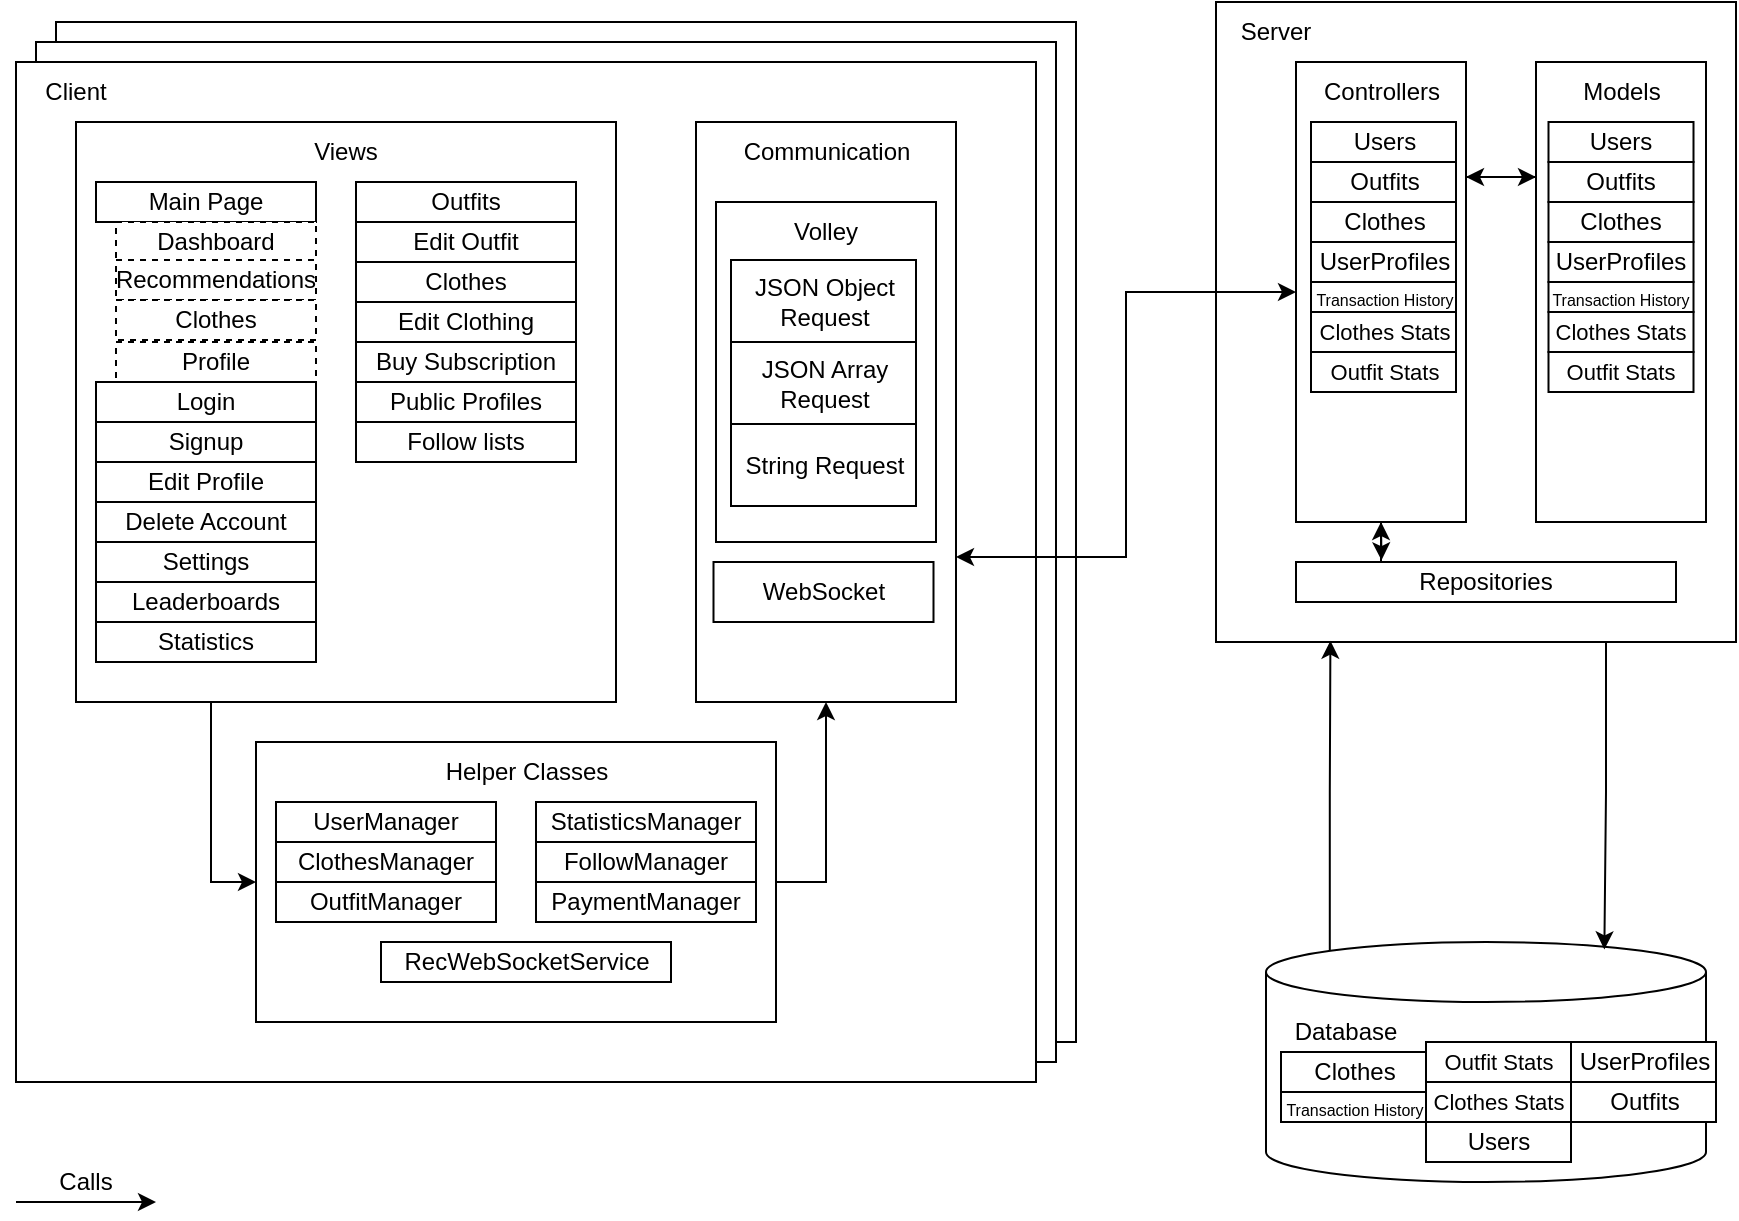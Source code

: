 <mxfile version="26.2.14">
  <diagram name="Page-1" id="nKjDvq5xuVxAptHNzgaq">
    <mxGraphModel dx="1427" dy="725" grid="0" gridSize="10" guides="1" tooltips="1" connect="1" arrows="1" fold="1" page="0" pageScale="1" pageWidth="850" pageHeight="1100" math="0" shadow="0">
      <root>
        <mxCell id="0" />
        <mxCell id="1" parent="0" />
        <mxCell id="E4FkRrAVaS_hufL7bvrO-2" value="" style="rounded=0;whiteSpace=wrap;html=1;" parent="1" vertex="1">
          <mxGeometry x="10" y="90" width="510" height="510" as="geometry" />
        </mxCell>
        <mxCell id="E4FkRrAVaS_hufL7bvrO-3" value="" style="rounded=0;whiteSpace=wrap;html=1;" parent="1" vertex="1">
          <mxGeometry y="100" width="510" height="510" as="geometry" />
        </mxCell>
        <mxCell id="E4FkRrAVaS_hufL7bvrO-4" value="" style="rounded=0;whiteSpace=wrap;html=1;" parent="1" vertex="1">
          <mxGeometry x="-10" y="110" width="510" height="510" as="geometry" />
        </mxCell>
        <mxCell id="E4FkRrAVaS_hufL7bvrO-5" value="" style="rounded=0;whiteSpace=wrap;html=1;" parent="1" vertex="1">
          <mxGeometry x="590" y="80" width="260" height="320" as="geometry" />
        </mxCell>
        <mxCell id="E4FkRrAVaS_hufL7bvrO-6" value="" style="shape=cylinder3;whiteSpace=wrap;html=1;boundedLbl=1;backgroundOutline=1;size=15;" parent="1" vertex="1">
          <mxGeometry x="615" y="550" width="220" height="120" as="geometry" />
        </mxCell>
        <mxCell id="E4FkRrAVaS_hufL7bvrO-7" value="&lt;div&gt;Database&lt;/div&gt;" style="text;strokeColor=none;align=center;fillColor=none;html=1;verticalAlign=middle;whiteSpace=wrap;rounded=0;" parent="1" vertex="1">
          <mxGeometry x="625" y="580" width="60" height="30" as="geometry" />
        </mxCell>
        <mxCell id="E4FkRrAVaS_hufL7bvrO-19" style="edgeStyle=orthogonalEdgeStyle;rounded=0;orthogonalLoop=1;jettySize=auto;html=1;exitX=0.25;exitY=0;exitDx=0;exitDy=0;entryX=0.5;entryY=1;entryDx=0;entryDy=0;" parent="1" source="E4FkRrAVaS_hufL7bvrO-12" target="E4FkRrAVaS_hufL7bvrO-15" edge="1">
          <mxGeometry relative="1" as="geometry" />
        </mxCell>
        <mxCell id="E4FkRrAVaS_hufL7bvrO-12" value="" style="rounded=0;whiteSpace=wrap;html=1;" parent="1" vertex="1">
          <mxGeometry x="630" y="360" width="190" height="20" as="geometry" />
        </mxCell>
        <mxCell id="E4FkRrAVaS_hufL7bvrO-13" value="Repositories" style="text;strokeColor=none;align=center;fillColor=none;html=1;verticalAlign=middle;whiteSpace=wrap;rounded=0;" parent="1" vertex="1">
          <mxGeometry x="695" y="355" width="60" height="30" as="geometry" />
        </mxCell>
        <mxCell id="E4FkRrAVaS_hufL7bvrO-42" style="edgeStyle=orthogonalEdgeStyle;rounded=0;orthogonalLoop=1;jettySize=auto;html=1;exitX=0;exitY=0.25;exitDx=0;exitDy=0;entryX=1;entryY=0.25;entryDx=0;entryDy=0;" parent="1" source="E4FkRrAVaS_hufL7bvrO-14" target="E4FkRrAVaS_hufL7bvrO-15" edge="1">
          <mxGeometry relative="1" as="geometry" />
        </mxCell>
        <mxCell id="E4FkRrAVaS_hufL7bvrO-14" value="" style="rounded=0;whiteSpace=wrap;html=1;" parent="1" vertex="1">
          <mxGeometry x="750" y="110" width="85" height="230" as="geometry" />
        </mxCell>
        <mxCell id="E4FkRrAVaS_hufL7bvrO-41" style="edgeStyle=orthogonalEdgeStyle;rounded=0;orthogonalLoop=1;jettySize=auto;html=1;exitX=1;exitY=0.25;exitDx=0;exitDy=0;entryX=0;entryY=0.25;entryDx=0;entryDy=0;" parent="1" source="E4FkRrAVaS_hufL7bvrO-15" target="E4FkRrAVaS_hufL7bvrO-14" edge="1">
          <mxGeometry relative="1" as="geometry" />
        </mxCell>
        <mxCell id="E4FkRrAVaS_hufL7bvrO-15" value="" style="rounded=0;whiteSpace=wrap;html=1;" parent="1" vertex="1">
          <mxGeometry x="630" y="110" width="85" height="230" as="geometry" />
        </mxCell>
        <mxCell id="E4FkRrAVaS_hufL7bvrO-16" value="Controllers" style="text;strokeColor=none;align=center;fillColor=none;html=1;verticalAlign=middle;whiteSpace=wrap;rounded=0;" parent="1" vertex="1">
          <mxGeometry x="642.5" y="110" width="60" height="30" as="geometry" />
        </mxCell>
        <mxCell id="E4FkRrAVaS_hufL7bvrO-18" value="Models" style="text;strokeColor=none;align=center;fillColor=none;html=1;verticalAlign=middle;whiteSpace=wrap;rounded=0;" parent="1" vertex="1">
          <mxGeometry x="762.5" y="110" width="60" height="30" as="geometry" />
        </mxCell>
        <mxCell id="E4FkRrAVaS_hufL7bvrO-20" style="edgeStyle=orthogonalEdgeStyle;rounded=0;orthogonalLoop=1;jettySize=auto;html=1;exitX=0.5;exitY=1;exitDx=0;exitDy=0;entryX=0.225;entryY=-0.044;entryDx=0;entryDy=0;entryPerimeter=0;" parent="1" source="E4FkRrAVaS_hufL7bvrO-15" target="E4FkRrAVaS_hufL7bvrO-12" edge="1">
          <mxGeometry relative="1" as="geometry" />
        </mxCell>
        <mxCell id="E4FkRrAVaS_hufL7bvrO-25" value="Users" style="whiteSpace=wrap;html=1;" parent="1" vertex="1">
          <mxGeometry x="637.5" y="140" width="72.5" height="20" as="geometry" />
        </mxCell>
        <mxCell id="E4FkRrAVaS_hufL7bvrO-27" value="Outfits" style="whiteSpace=wrap;html=1;" parent="1" vertex="1">
          <mxGeometry x="637.5" y="160" width="72.5" height="20" as="geometry" />
        </mxCell>
        <mxCell id="E4FkRrAVaS_hufL7bvrO-28" value="Clothes" style="whiteSpace=wrap;html=1;" parent="1" vertex="1">
          <mxGeometry x="637.5" y="180" width="72.5" height="20" as="geometry" />
        </mxCell>
        <mxCell id="E4FkRrAVaS_hufL7bvrO-29" value="UserProfiles" style="whiteSpace=wrap;html=1;" parent="1" vertex="1">
          <mxGeometry x="637.5" y="200" width="72.5" height="20" as="geometry" />
        </mxCell>
        <mxCell id="E4FkRrAVaS_hufL7bvrO-30" value="&lt;font style=&quot;font-size: 8px;&quot;&gt;Transaction History&lt;/font&gt;" style="whiteSpace=wrap;html=1;" parent="1" vertex="1">
          <mxGeometry x="637.5" y="220" width="72.5" height="15" as="geometry" />
        </mxCell>
        <mxCell id="E4FkRrAVaS_hufL7bvrO-31" value="&lt;font style=&quot;font-size: 11px;&quot;&gt;Clothes Stats&lt;/font&gt;" style="whiteSpace=wrap;html=1;" parent="1" vertex="1">
          <mxGeometry x="637.5" y="235" width="72.5" height="20" as="geometry" />
        </mxCell>
        <mxCell id="E4FkRrAVaS_hufL7bvrO-33" value="&lt;font style=&quot;font-size: 11px;&quot;&gt;Outfit Stats&lt;/font&gt;" style="whiteSpace=wrap;html=1;" parent="1" vertex="1">
          <mxGeometry x="637.5" y="255" width="72.5" height="20" as="geometry" />
        </mxCell>
        <mxCell id="E4FkRrAVaS_hufL7bvrO-34" value="Users" style="whiteSpace=wrap;html=1;" parent="1" vertex="1">
          <mxGeometry x="756.25" y="140" width="72.5" height="20" as="geometry" />
        </mxCell>
        <mxCell id="E4FkRrAVaS_hufL7bvrO-35" value="Outfits" style="whiteSpace=wrap;html=1;" parent="1" vertex="1">
          <mxGeometry x="756.25" y="160" width="72.5" height="20" as="geometry" />
        </mxCell>
        <mxCell id="E4FkRrAVaS_hufL7bvrO-36" value="Clothes" style="whiteSpace=wrap;html=1;" parent="1" vertex="1">
          <mxGeometry x="756.25" y="180" width="72.5" height="20" as="geometry" />
        </mxCell>
        <mxCell id="E4FkRrAVaS_hufL7bvrO-37" value="UserProfiles" style="whiteSpace=wrap;html=1;" parent="1" vertex="1">
          <mxGeometry x="756.25" y="200" width="72.5" height="20" as="geometry" />
        </mxCell>
        <mxCell id="E4FkRrAVaS_hufL7bvrO-38" value="&lt;font style=&quot;font-size: 8px;&quot;&gt;Transaction History&lt;/font&gt;" style="whiteSpace=wrap;html=1;" parent="1" vertex="1">
          <mxGeometry x="756.25" y="220" width="72.5" height="15" as="geometry" />
        </mxCell>
        <mxCell id="E4FkRrAVaS_hufL7bvrO-39" value="&lt;font style=&quot;font-size: 11px;&quot;&gt;Clothes Stats&lt;/font&gt;" style="whiteSpace=wrap;html=1;" parent="1" vertex="1">
          <mxGeometry x="756.25" y="235" width="72.5" height="20" as="geometry" />
        </mxCell>
        <mxCell id="E4FkRrAVaS_hufL7bvrO-40" value="&lt;font style=&quot;font-size: 11px;&quot;&gt;Outfit Stats&lt;/font&gt;" style="whiteSpace=wrap;html=1;" parent="1" vertex="1">
          <mxGeometry x="756.25" y="255" width="72.5" height="20" as="geometry" />
        </mxCell>
        <mxCell id="E4FkRrAVaS_hufL7bvrO-43" value="Server" style="text;strokeColor=none;align=center;fillColor=none;html=1;verticalAlign=middle;whiteSpace=wrap;rounded=0;" parent="1" vertex="1">
          <mxGeometry x="590" y="80" width="60" height="30" as="geometry" />
        </mxCell>
        <mxCell id="E4FkRrAVaS_hufL7bvrO-44" style="edgeStyle=orthogonalEdgeStyle;rounded=0;orthogonalLoop=1;jettySize=auto;html=1;exitX=0.145;exitY=0;exitDx=0;exitDy=4.35;exitPerimeter=0;entryX=0.22;entryY=0.998;entryDx=0;entryDy=0;entryPerimeter=0;" parent="1" source="E4FkRrAVaS_hufL7bvrO-6" target="E4FkRrAVaS_hufL7bvrO-5" edge="1">
          <mxGeometry relative="1" as="geometry" />
        </mxCell>
        <mxCell id="E4FkRrAVaS_hufL7bvrO-45" style="edgeStyle=orthogonalEdgeStyle;rounded=0;orthogonalLoop=1;jettySize=auto;html=1;exitX=0.75;exitY=1;exitDx=0;exitDy=0;entryX=0.769;entryY=0.031;entryDx=0;entryDy=0;entryPerimeter=0;" parent="1" source="E4FkRrAVaS_hufL7bvrO-5" target="E4FkRrAVaS_hufL7bvrO-6" edge="1">
          <mxGeometry relative="1" as="geometry" />
        </mxCell>
        <mxCell id="E4FkRrAVaS_hufL7bvrO-46" value="&lt;font style=&quot;font-size: 11px;&quot;&gt;Outfit Stats&lt;/font&gt;" style="whiteSpace=wrap;html=1;" parent="1" vertex="1">
          <mxGeometry x="695" y="600" width="72.5" height="20" as="geometry" />
        </mxCell>
        <mxCell id="E4FkRrAVaS_hufL7bvrO-47" value="&lt;font style=&quot;font-size: 11px;&quot;&gt;Clothes Stats&lt;/font&gt;" style="whiteSpace=wrap;html=1;" parent="1" vertex="1">
          <mxGeometry x="695" y="620" width="72.5" height="20" as="geometry" />
        </mxCell>
        <mxCell id="E4FkRrAVaS_hufL7bvrO-48" value="&lt;font style=&quot;font-size: 8px;&quot;&gt;Transaction History&lt;/font&gt;" style="whiteSpace=wrap;html=1;" parent="1" vertex="1">
          <mxGeometry x="622.5" y="625" width="72.5" height="15" as="geometry" />
        </mxCell>
        <mxCell id="E4FkRrAVaS_hufL7bvrO-49" value="UserProfiles" style="whiteSpace=wrap;html=1;" parent="1" vertex="1">
          <mxGeometry x="767.5" y="600" width="72.5" height="20" as="geometry" />
        </mxCell>
        <mxCell id="E4FkRrAVaS_hufL7bvrO-50" value="Clothes" style="whiteSpace=wrap;html=1;" parent="1" vertex="1">
          <mxGeometry x="622.5" y="605" width="72.5" height="20" as="geometry" />
        </mxCell>
        <mxCell id="E4FkRrAVaS_hufL7bvrO-52" value="Outfits" style="whiteSpace=wrap;html=1;" parent="1" vertex="1">
          <mxGeometry x="767.5" y="620" width="72.5" height="20" as="geometry" />
        </mxCell>
        <mxCell id="E4FkRrAVaS_hufL7bvrO-53" value="Users" style="whiteSpace=wrap;html=1;" parent="1" vertex="1">
          <mxGeometry x="695" y="640" width="72.5" height="20" as="geometry" />
        </mxCell>
        <mxCell id="vZvxdJamo-c0DWCzGrW2-1" value="Client" style="text;strokeColor=none;align=center;fillColor=none;html=1;verticalAlign=middle;whiteSpace=wrap;rounded=0;" vertex="1" parent="1">
          <mxGeometry x="-10" y="110" width="60" height="30" as="geometry" />
        </mxCell>
        <mxCell id="vZvxdJamo-c0DWCzGrW2-51" style="edgeStyle=orthogonalEdgeStyle;rounded=0;orthogonalLoop=1;jettySize=auto;html=1;exitX=1;exitY=0.75;exitDx=0;exitDy=0;entryX=0;entryY=0.5;entryDx=0;entryDy=0;startArrow=classic;startFill=1;" edge="1" parent="1" source="vZvxdJamo-c0DWCzGrW2-2" target="E4FkRrAVaS_hufL7bvrO-15">
          <mxGeometry relative="1" as="geometry" />
        </mxCell>
        <mxCell id="vZvxdJamo-c0DWCzGrW2-2" value="" style="rounded=0;whiteSpace=wrap;html=1;" vertex="1" parent="1">
          <mxGeometry x="330" y="140" width="130" height="290" as="geometry" />
        </mxCell>
        <mxCell id="vZvxdJamo-c0DWCzGrW2-48" style="edgeStyle=orthogonalEdgeStyle;rounded=0;orthogonalLoop=1;jettySize=auto;html=1;exitX=0.25;exitY=1;exitDx=0;exitDy=0;entryX=0;entryY=0.5;entryDx=0;entryDy=0;" edge="1" parent="1" source="vZvxdJamo-c0DWCzGrW2-3" target="vZvxdJamo-c0DWCzGrW2-4">
          <mxGeometry relative="1" as="geometry" />
        </mxCell>
        <mxCell id="vZvxdJamo-c0DWCzGrW2-3" value="" style="rounded=0;whiteSpace=wrap;html=1;" vertex="1" parent="1">
          <mxGeometry x="20" y="140" width="270" height="290" as="geometry" />
        </mxCell>
        <mxCell id="vZvxdJamo-c0DWCzGrW2-50" style="edgeStyle=orthogonalEdgeStyle;rounded=0;orthogonalLoop=1;jettySize=auto;html=1;exitX=1;exitY=0.5;exitDx=0;exitDy=0;entryX=0.5;entryY=1;entryDx=0;entryDy=0;" edge="1" parent="1" source="vZvxdJamo-c0DWCzGrW2-4" target="vZvxdJamo-c0DWCzGrW2-2">
          <mxGeometry relative="1" as="geometry" />
        </mxCell>
        <mxCell id="vZvxdJamo-c0DWCzGrW2-4" value="" style="rounded=0;whiteSpace=wrap;html=1;" vertex="1" parent="1">
          <mxGeometry x="110" y="450" width="260" height="140" as="geometry" />
        </mxCell>
        <mxCell id="vZvxdJamo-c0DWCzGrW2-5" value="Views" style="text;strokeColor=none;align=center;fillColor=none;html=1;verticalAlign=middle;whiteSpace=wrap;rounded=0;" vertex="1" parent="1">
          <mxGeometry x="115" y="140" width="80" height="30" as="geometry" />
        </mxCell>
        <mxCell id="vZvxdJamo-c0DWCzGrW2-6" value="Helper C&lt;span style=&quot;background-color: transparent; color: light-dark(rgb(0, 0, 0), rgb(255, 255, 255));&quot;&gt;lasses&lt;/span&gt;" style="text;strokeColor=none;align=center;fillColor=none;html=1;verticalAlign=middle;whiteSpace=wrap;rounded=0;" vertex="1" parent="1">
          <mxGeometry x="197.5" y="450" width="95" height="30" as="geometry" />
        </mxCell>
        <mxCell id="vZvxdJamo-c0DWCzGrW2-7" value="Communication" style="text;strokeColor=none;align=center;fillColor=none;html=1;verticalAlign=middle;whiteSpace=wrap;rounded=0;" vertex="1" parent="1">
          <mxGeometry x="347.5" y="140" width="95" height="30" as="geometry" />
        </mxCell>
        <mxCell id="vZvxdJamo-c0DWCzGrW2-8" value="Main Page" style="rounded=0;whiteSpace=wrap;html=1;" vertex="1" parent="1">
          <mxGeometry x="30" y="170" width="110" height="20" as="geometry" />
        </mxCell>
        <mxCell id="vZvxdJamo-c0DWCzGrW2-9" value="Dashboard" style="rounded=0;whiteSpace=wrap;html=1;dashed=1;" vertex="1" parent="1">
          <mxGeometry x="40" y="190" width="100" height="20" as="geometry" />
        </mxCell>
        <mxCell id="vZvxdJamo-c0DWCzGrW2-10" value="Recommendations" style="rounded=0;whiteSpace=wrap;html=1;dashed=1;" vertex="1" parent="1">
          <mxGeometry x="40" y="209" width="100" height="20" as="geometry" />
        </mxCell>
        <mxCell id="vZvxdJamo-c0DWCzGrW2-11" value="Clothes" style="rounded=0;whiteSpace=wrap;html=1;dashed=1;" vertex="1" parent="1">
          <mxGeometry x="40" y="229" width="100" height="20" as="geometry" />
        </mxCell>
        <mxCell id="vZvxdJamo-c0DWCzGrW2-12" value="Profile" style="rounded=0;whiteSpace=wrap;html=1;dashed=1;" vertex="1" parent="1">
          <mxGeometry x="40" y="250" width="100" height="20" as="geometry" />
        </mxCell>
        <mxCell id="vZvxdJamo-c0DWCzGrW2-13" value="Login" style="rounded=0;whiteSpace=wrap;html=1;" vertex="1" parent="1">
          <mxGeometry x="30" y="270" width="110" height="20" as="geometry" />
        </mxCell>
        <mxCell id="vZvxdJamo-c0DWCzGrW2-14" value="Signup" style="rounded=0;whiteSpace=wrap;html=1;" vertex="1" parent="1">
          <mxGeometry x="30" y="290" width="110" height="20" as="geometry" />
        </mxCell>
        <mxCell id="vZvxdJamo-c0DWCzGrW2-15" value="Edit Profile" style="rounded=0;whiteSpace=wrap;html=1;" vertex="1" parent="1">
          <mxGeometry x="30" y="310" width="110" height="20" as="geometry" />
        </mxCell>
        <mxCell id="vZvxdJamo-c0DWCzGrW2-16" value="Delete Account" style="rounded=0;whiteSpace=wrap;html=1;" vertex="1" parent="1">
          <mxGeometry x="30" y="330" width="110" height="20" as="geometry" />
        </mxCell>
        <mxCell id="vZvxdJamo-c0DWCzGrW2-17" value="Settings" style="rounded=0;whiteSpace=wrap;html=1;" vertex="1" parent="1">
          <mxGeometry x="30" y="350" width="110" height="20" as="geometry" />
        </mxCell>
        <mxCell id="vZvxdJamo-c0DWCzGrW2-19" value="Leaderboards" style="rounded=0;whiteSpace=wrap;html=1;" vertex="1" parent="1">
          <mxGeometry x="30" y="370" width="110" height="20" as="geometry" />
        </mxCell>
        <mxCell id="vZvxdJamo-c0DWCzGrW2-20" value="Statistics" style="rounded=0;whiteSpace=wrap;html=1;" vertex="1" parent="1">
          <mxGeometry x="30" y="390" width="110" height="20" as="geometry" />
        </mxCell>
        <mxCell id="vZvxdJamo-c0DWCzGrW2-21" value="Public Profiles" style="rounded=0;whiteSpace=wrap;html=1;" vertex="1" parent="1">
          <mxGeometry x="160" y="270" width="110" height="20" as="geometry" />
        </mxCell>
        <mxCell id="vZvxdJamo-c0DWCzGrW2-22" value="Follow lists" style="rounded=0;whiteSpace=wrap;html=1;" vertex="1" parent="1">
          <mxGeometry x="160" y="290" width="110" height="20" as="geometry" />
        </mxCell>
        <mxCell id="vZvxdJamo-c0DWCzGrW2-23" value="Outfits" style="rounded=0;whiteSpace=wrap;html=1;" vertex="1" parent="1">
          <mxGeometry x="160" y="170" width="110" height="20" as="geometry" />
        </mxCell>
        <mxCell id="vZvxdJamo-c0DWCzGrW2-25" value="Edit Outfit" style="rounded=0;whiteSpace=wrap;html=1;" vertex="1" parent="1">
          <mxGeometry x="160" y="190" width="110" height="20" as="geometry" />
        </mxCell>
        <mxCell id="vZvxdJamo-c0DWCzGrW2-26" value="Clothes" style="rounded=0;whiteSpace=wrap;html=1;" vertex="1" parent="1">
          <mxGeometry x="160" y="210" width="110" height="20" as="geometry" />
        </mxCell>
        <mxCell id="vZvxdJamo-c0DWCzGrW2-27" value="Edit Clothing" style="rounded=0;whiteSpace=wrap;html=1;" vertex="1" parent="1">
          <mxGeometry x="160" y="230" width="110" height="20" as="geometry" />
        </mxCell>
        <mxCell id="vZvxdJamo-c0DWCzGrW2-28" value="Buy Subscription" style="rounded=0;whiteSpace=wrap;html=1;" vertex="1" parent="1">
          <mxGeometry x="160" y="250" width="110" height="20" as="geometry" />
        </mxCell>
        <mxCell id="vZvxdJamo-c0DWCzGrW2-29" value="UserManager" style="rounded=0;whiteSpace=wrap;html=1;" vertex="1" parent="1">
          <mxGeometry x="120" y="480" width="110" height="20" as="geometry" />
        </mxCell>
        <mxCell id="vZvxdJamo-c0DWCzGrW2-30" value="OutfitManager" style="rounded=0;whiteSpace=wrap;html=1;" vertex="1" parent="1">
          <mxGeometry x="120" y="520" width="110" height="20" as="geometry" />
        </mxCell>
        <mxCell id="vZvxdJamo-c0DWCzGrW2-32" value="ClothesManager" style="rounded=0;whiteSpace=wrap;html=1;" vertex="1" parent="1">
          <mxGeometry x="120" y="500" width="110" height="20" as="geometry" />
        </mxCell>
        <mxCell id="vZvxdJamo-c0DWCzGrW2-37" value="PaymentManager" style="rounded=0;whiteSpace=wrap;html=1;" vertex="1" parent="1">
          <mxGeometry x="250" y="520" width="110" height="20" as="geometry" />
        </mxCell>
        <mxCell id="vZvxdJamo-c0DWCzGrW2-38" value="Follow&lt;span style=&quot;background-color: transparent; color: light-dark(rgb(0, 0, 0), rgb(255, 255, 255));&quot;&gt;Manager&lt;/span&gt;" style="rounded=0;whiteSpace=wrap;html=1;" vertex="1" parent="1">
          <mxGeometry x="250" y="500" width="110" height="20" as="geometry" />
        </mxCell>
        <mxCell id="vZvxdJamo-c0DWCzGrW2-39" value="StatisticsManager" style="rounded=0;whiteSpace=wrap;html=1;" vertex="1" parent="1">
          <mxGeometry x="250" y="480" width="110" height="20" as="geometry" />
        </mxCell>
        <mxCell id="vZvxdJamo-c0DWCzGrW2-40" value="RecWebSocketService" style="rounded=0;whiteSpace=wrap;html=1;" vertex="1" parent="1">
          <mxGeometry x="172.5" y="550" width="145" height="20" as="geometry" />
        </mxCell>
        <mxCell id="vZvxdJamo-c0DWCzGrW2-41" value="" style="rounded=0;whiteSpace=wrap;html=1;" vertex="1" parent="1">
          <mxGeometry x="340" y="180" width="110" height="170" as="geometry" />
        </mxCell>
        <mxCell id="vZvxdJamo-c0DWCzGrW2-42" value="Volley" style="text;html=1;align=center;verticalAlign=middle;whiteSpace=wrap;rounded=0;" vertex="1" parent="1">
          <mxGeometry x="365" y="180" width="60" height="30" as="geometry" />
        </mxCell>
        <mxCell id="vZvxdJamo-c0DWCzGrW2-43" value="JSON Object Request" style="rounded=0;whiteSpace=wrap;html=1;" vertex="1" parent="1">
          <mxGeometry x="347.5" y="209" width="92.5" height="41" as="geometry" />
        </mxCell>
        <mxCell id="vZvxdJamo-c0DWCzGrW2-44" value="JSON Array Request" style="rounded=0;whiteSpace=wrap;html=1;" vertex="1" parent="1">
          <mxGeometry x="347.5" y="250" width="92.5" height="41" as="geometry" />
        </mxCell>
        <mxCell id="vZvxdJamo-c0DWCzGrW2-45" value="String Request" style="rounded=0;whiteSpace=wrap;html=1;" vertex="1" parent="1">
          <mxGeometry x="347.5" y="291" width="92.5" height="41" as="geometry" />
        </mxCell>
        <mxCell id="vZvxdJamo-c0DWCzGrW2-46" value="" style="rounded=0;whiteSpace=wrap;html=1;" vertex="1" parent="1">
          <mxGeometry x="338.75" y="360" width="110" height="30" as="geometry" />
        </mxCell>
        <mxCell id="vZvxdJamo-c0DWCzGrW2-47" value="WebSocket" style="text;html=1;align=center;verticalAlign=middle;whiteSpace=wrap;rounded=0;" vertex="1" parent="1">
          <mxGeometry x="355.63" y="360" width="76.25" height="30" as="geometry" />
        </mxCell>
        <mxCell id="vZvxdJamo-c0DWCzGrW2-52" value="" style="endArrow=classic;html=1;rounded=0;" edge="1" parent="1">
          <mxGeometry width="50" height="50" relative="1" as="geometry">
            <mxPoint x="-10" y="680" as="sourcePoint" />
            <mxPoint x="60" y="680" as="targetPoint" />
          </mxGeometry>
        </mxCell>
        <mxCell id="vZvxdJamo-c0DWCzGrW2-53" value="Calls" style="text;html=1;align=center;verticalAlign=middle;whiteSpace=wrap;rounded=0;" vertex="1" parent="1">
          <mxGeometry x="-5" y="655" width="60" height="30" as="geometry" />
        </mxCell>
      </root>
    </mxGraphModel>
  </diagram>
</mxfile>
